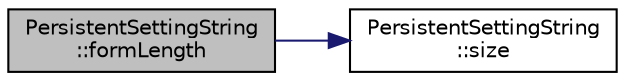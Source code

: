 digraph "PersistentSettingString::formLength"
{
  edge [fontname="Helvetica",fontsize="10",labelfontname="Helvetica",labelfontsize="10"];
  node [fontname="Helvetica",fontsize="10",shape=record];
  rankdir="LR";
  Node2 [label="PersistentSettingString\l::formLength",height=0.2,width=0.4,color="black", fillcolor="grey75", style="filled", fontcolor="black"];
  Node2 -> Node3 [color="midnightblue",fontsize="10",style="solid",fontname="Helvetica"];
  Node3 [label="PersistentSettingString\l::size",height=0.2,width=0.4,color="black", fillcolor="white", style="filled",URL="$classPersistentSettingString.html#a8c80739be93ca650efa96205664ed60a",tooltip="Get the number of bytes of EEPROM used by this setting. "];
}
